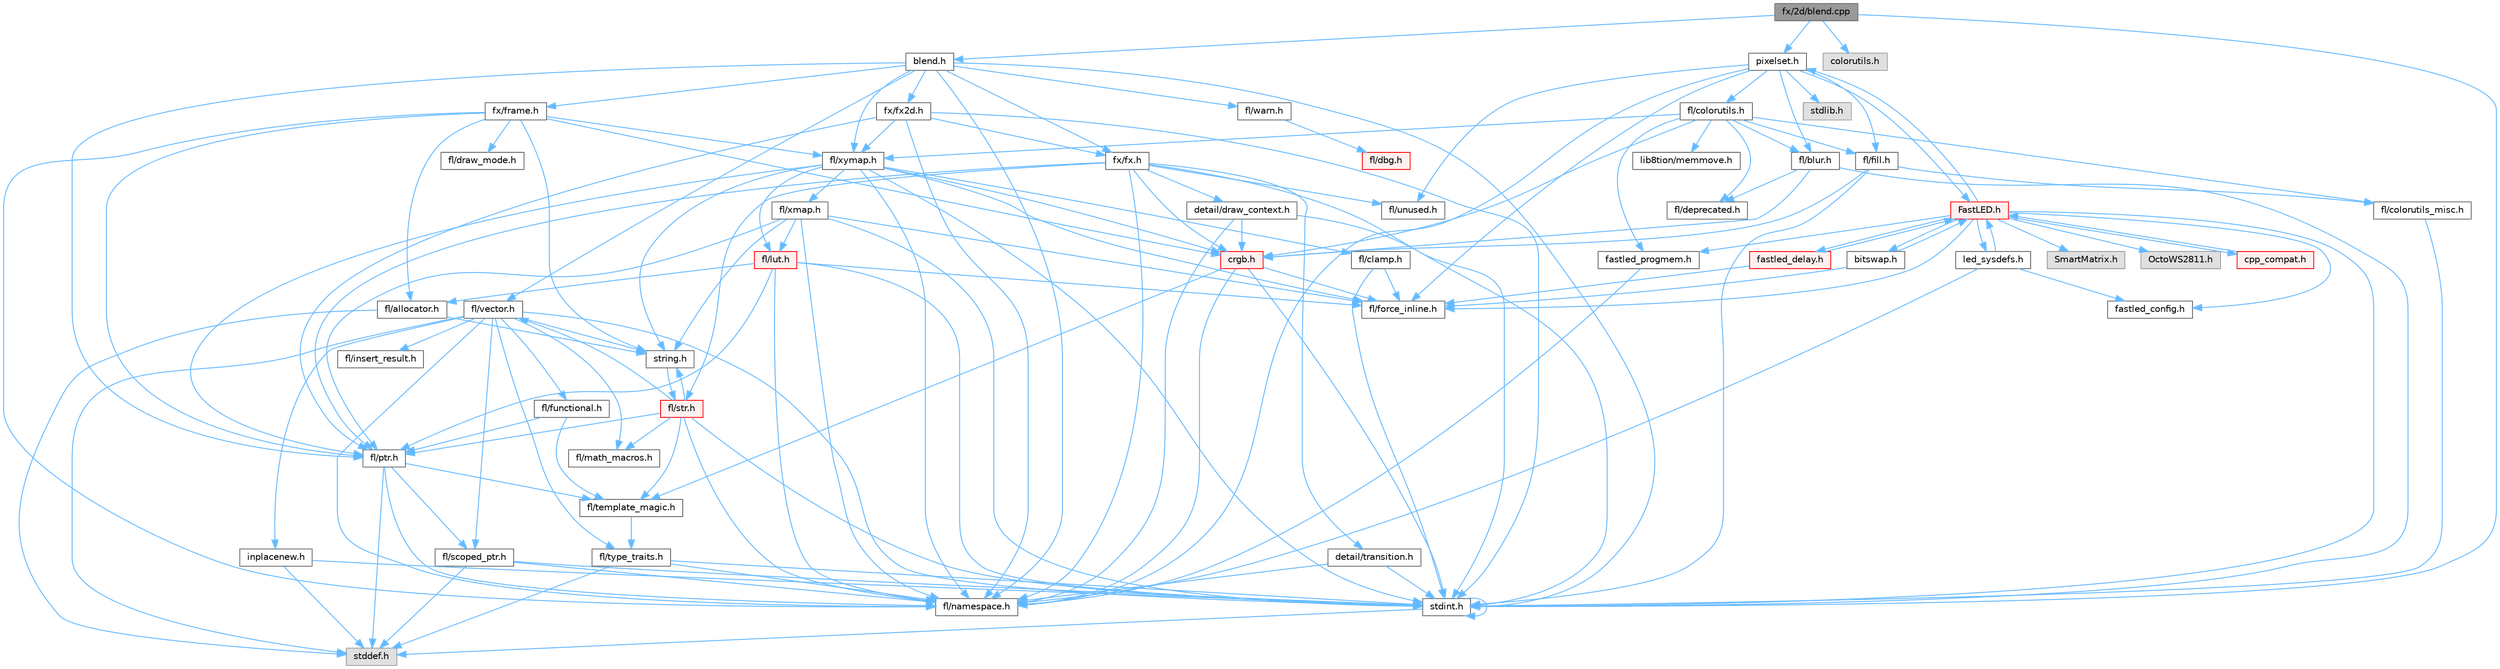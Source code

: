 digraph "fx/2d/blend.cpp"
{
 // INTERACTIVE_SVG=YES
 // LATEX_PDF_SIZE
  bgcolor="transparent";
  edge [fontname=Helvetica,fontsize=10,labelfontname=Helvetica,labelfontsize=10];
  node [fontname=Helvetica,fontsize=10,shape=box,height=0.2,width=0.4];
  Node1 [id="Node000001",label="fx/2d/blend.cpp",height=0.2,width=0.4,color="gray40", fillcolor="grey60", style="filled", fontcolor="black",tooltip=" "];
  Node1 -> Node2 [id="edge1_Node000001_Node000002",color="steelblue1",style="solid",tooltip=" "];
  Node2 [id="Node000002",label="blend.h",height=0.2,width=0.4,color="grey40", fillcolor="white", style="filled",URL="$d8/d4e/blend_8h.html",tooltip=" "];
  Node2 -> Node3 [id="edge2_Node000002_Node000003",color="steelblue1",style="solid",tooltip=" "];
  Node3 [id="Node000003",label="stdint.h",height=0.2,width=0.4,color="grey40", fillcolor="white", style="filled",URL="$df/dd8/stdint_8h.html",tooltip=" "];
  Node3 -> Node4 [id="edge3_Node000003_Node000004",color="steelblue1",style="solid",tooltip=" "];
  Node4 [id="Node000004",label="stddef.h",height=0.2,width=0.4,color="grey60", fillcolor="#E0E0E0", style="filled",tooltip=" "];
  Node3 -> Node3 [id="edge4_Node000003_Node000003",color="steelblue1",style="solid",tooltip=" "];
  Node2 -> Node5 [id="edge5_Node000002_Node000005",color="steelblue1",style="solid",tooltip=" "];
  Node5 [id="Node000005",label="fl/namespace.h",height=0.2,width=0.4,color="grey40", fillcolor="white", style="filled",URL="$df/d2a/namespace_8h.html",tooltip="Implements the FastLED namespace macros."];
  Node2 -> Node6 [id="edge6_Node000002_Node000006",color="steelblue1",style="solid",tooltip=" "];
  Node6 [id="Node000006",label="fl/ptr.h",height=0.2,width=0.4,color="grey40", fillcolor="white", style="filled",URL="$dd/d98/ptr_8h.html",tooltip=" "];
  Node6 -> Node4 [id="edge7_Node000006_Node000004",color="steelblue1",style="solid",tooltip=" "];
  Node6 -> Node5 [id="edge8_Node000006_Node000005",color="steelblue1",style="solid",tooltip=" "];
  Node6 -> Node7 [id="edge9_Node000006_Node000007",color="steelblue1",style="solid",tooltip=" "];
  Node7 [id="Node000007",label="fl/scoped_ptr.h",height=0.2,width=0.4,color="grey40", fillcolor="white", style="filled",URL="$d0/d44/scoped__ptr_8h.html",tooltip=" "];
  Node7 -> Node4 [id="edge10_Node000007_Node000004",color="steelblue1",style="solid",tooltip=" "];
  Node7 -> Node3 [id="edge11_Node000007_Node000003",color="steelblue1",style="solid",tooltip=" "];
  Node7 -> Node5 [id="edge12_Node000007_Node000005",color="steelblue1",style="solid",tooltip=" "];
  Node6 -> Node8 [id="edge13_Node000006_Node000008",color="steelblue1",style="solid",tooltip=" "];
  Node8 [id="Node000008",label="fl/template_magic.h",height=0.2,width=0.4,color="grey40", fillcolor="white", style="filled",URL="$d8/d0c/template__magic_8h.html",tooltip=" "];
  Node8 -> Node9 [id="edge14_Node000008_Node000009",color="steelblue1",style="solid",tooltip=" "];
  Node9 [id="Node000009",label="fl/type_traits.h",height=0.2,width=0.4,color="grey40", fillcolor="white", style="filled",URL="$df/d63/type__traits_8h.html",tooltip=" "];
  Node9 -> Node4 [id="edge15_Node000009_Node000004",color="steelblue1",style="solid",tooltip=" "];
  Node9 -> Node3 [id="edge16_Node000009_Node000003",color="steelblue1",style="solid",tooltip=" "];
  Node9 -> Node5 [id="edge17_Node000009_Node000005",color="steelblue1",style="solid",tooltip=" "];
  Node2 -> Node10 [id="edge18_Node000002_Node000010",color="steelblue1",style="solid",tooltip=" "];
  Node10 [id="Node000010",label="fl/vector.h",height=0.2,width=0.4,color="grey40", fillcolor="white", style="filled",URL="$d6/d68/vector_8h.html",tooltip=" "];
  Node10 -> Node4 [id="edge19_Node000010_Node000004",color="steelblue1",style="solid",tooltip=" "];
  Node10 -> Node3 [id="edge20_Node000010_Node000003",color="steelblue1",style="solid",tooltip=" "];
  Node10 -> Node11 [id="edge21_Node000010_Node000011",color="steelblue1",style="solid",tooltip=" "];
  Node11 [id="Node000011",label="string.h",height=0.2,width=0.4,color="grey40", fillcolor="white", style="filled",URL="$da/d66/string_8h.html",tooltip=" "];
  Node11 -> Node12 [id="edge22_Node000011_Node000012",color="steelblue1",style="solid",tooltip=" "];
  Node12 [id="Node000012",label="fl/str.h",height=0.2,width=0.4,color="red", fillcolor="#FFF0F0", style="filled",URL="$d1/d93/str_8h.html",tooltip=" "];
  Node12 -> Node3 [id="edge23_Node000012_Node000003",color="steelblue1",style="solid",tooltip=" "];
  Node12 -> Node11 [id="edge24_Node000012_Node000011",color="steelblue1",style="solid",tooltip=" "];
  Node12 -> Node18 [id="edge25_Node000012_Node000018",color="steelblue1",style="solid",tooltip=" "];
  Node18 [id="Node000018",label="fl/math_macros.h",height=0.2,width=0.4,color="grey40", fillcolor="white", style="filled",URL="$d8/db8/math__macros_8h.html",tooltip=" "];
  Node12 -> Node5 [id="edge26_Node000012_Node000005",color="steelblue1",style="solid",tooltip=" "];
  Node12 -> Node6 [id="edge27_Node000012_Node000006",color="steelblue1",style="solid",tooltip=" "];
  Node12 -> Node8 [id="edge28_Node000012_Node000008",color="steelblue1",style="solid",tooltip=" "];
  Node12 -> Node10 [id="edge29_Node000012_Node000010",color="steelblue1",style="solid",tooltip=" "];
  Node10 -> Node19 [id="edge30_Node000010_Node000019",color="steelblue1",style="solid",tooltip=" "];
  Node19 [id="Node000019",label="fl/functional.h",height=0.2,width=0.4,color="grey40", fillcolor="white", style="filled",URL="$d8/dea/functional_8h.html",tooltip=" "];
  Node19 -> Node6 [id="edge31_Node000019_Node000006",color="steelblue1",style="solid",tooltip=" "];
  Node19 -> Node8 [id="edge32_Node000019_Node000008",color="steelblue1",style="solid",tooltip=" "];
  Node10 -> Node20 [id="edge33_Node000010_Node000020",color="steelblue1",style="solid",tooltip=" "];
  Node20 [id="Node000020",label="fl/insert_result.h",height=0.2,width=0.4,color="grey40", fillcolor="white", style="filled",URL="$d1/d22/insert__result_8h.html",tooltip=" "];
  Node10 -> Node18 [id="edge34_Node000010_Node000018",color="steelblue1",style="solid",tooltip=" "];
  Node10 -> Node5 [id="edge35_Node000010_Node000005",color="steelblue1",style="solid",tooltip=" "];
  Node10 -> Node7 [id="edge36_Node000010_Node000007",color="steelblue1",style="solid",tooltip=" "];
  Node10 -> Node9 [id="edge37_Node000010_Node000009",color="steelblue1",style="solid",tooltip=" "];
  Node10 -> Node21 [id="edge38_Node000010_Node000021",color="steelblue1",style="solid",tooltip=" "];
  Node21 [id="Node000021",label="inplacenew.h",height=0.2,width=0.4,color="grey40", fillcolor="white", style="filled",URL="$db/d36/inplacenew_8h.html",tooltip=" "];
  Node21 -> Node4 [id="edge39_Node000021_Node000004",color="steelblue1",style="solid",tooltip=" "];
  Node21 -> Node3 [id="edge40_Node000021_Node000003",color="steelblue1",style="solid",tooltip=" "];
  Node2 -> Node22 [id="edge41_Node000002_Node000022",color="steelblue1",style="solid",tooltip=" "];
  Node22 [id="Node000022",label="fl/warn.h",height=0.2,width=0.4,color="grey40", fillcolor="white", style="filled",URL="$de/d77/warn_8h.html",tooltip=" "];
  Node22 -> Node23 [id="edge42_Node000022_Node000023",color="steelblue1",style="solid",tooltip=" "];
  Node23 [id="Node000023",label="fl/dbg.h",height=0.2,width=0.4,color="red", fillcolor="#FFF0F0", style="filled",URL="$d6/d01/dbg_8h.html",tooltip=" "];
  Node2 -> Node29 [id="edge43_Node000002_Node000029",color="steelblue1",style="solid",tooltip=" "];
  Node29 [id="Node000029",label="fl/xymap.h",height=0.2,width=0.4,color="grey40", fillcolor="white", style="filled",URL="$da/d61/xymap_8h.html",tooltip=" "];
  Node29 -> Node3 [id="edge44_Node000029_Node000003",color="steelblue1",style="solid",tooltip=" "];
  Node29 -> Node11 [id="edge45_Node000029_Node000011",color="steelblue1",style="solid",tooltip=" "];
  Node29 -> Node25 [id="edge46_Node000029_Node000025",color="steelblue1",style="solid",tooltip=" "];
  Node25 [id="Node000025",label="crgb.h",height=0.2,width=0.4,color="red", fillcolor="#FFF0F0", style="filled",URL="$db/dd1/crgb_8h.html",tooltip="Defines the red, green, and blue (RGB) pixel struct."];
  Node25 -> Node3 [id="edge47_Node000025_Node000003",color="steelblue1",style="solid",tooltip=" "];
  Node25 -> Node5 [id="edge48_Node000025_Node000005",color="steelblue1",style="solid",tooltip=" "];
  Node25 -> Node16 [id="edge49_Node000025_Node000016",color="steelblue1",style="solid",tooltip=" "];
  Node16 [id="Node000016",label="fl/force_inline.h",height=0.2,width=0.4,color="grey40", fillcolor="white", style="filled",URL="$d4/d64/force__inline_8h.html",tooltip=" "];
  Node25 -> Node8 [id="edge50_Node000025_Node000008",color="steelblue1",style="solid",tooltip=" "];
  Node29 -> Node15 [id="edge51_Node000029_Node000015",color="steelblue1",style="solid",tooltip=" "];
  Node15 [id="Node000015",label="fl/clamp.h",height=0.2,width=0.4,color="grey40", fillcolor="white", style="filled",URL="$d6/dd3/clamp_8h.html",tooltip=" "];
  Node15 -> Node3 [id="edge52_Node000015_Node000003",color="steelblue1",style="solid",tooltip=" "];
  Node15 -> Node16 [id="edge53_Node000015_Node000016",color="steelblue1",style="solid",tooltip=" "];
  Node29 -> Node16 [id="edge54_Node000029_Node000016",color="steelblue1",style="solid",tooltip=" "];
  Node29 -> Node30 [id="edge55_Node000029_Node000030",color="steelblue1",style="solid",tooltip=" "];
  Node30 [id="Node000030",label="fl/lut.h",height=0.2,width=0.4,color="red", fillcolor="#FFF0F0", style="filled",URL="$db/d54/lut_8h.html",tooltip=" "];
  Node30 -> Node31 [id="edge56_Node000030_Node000031",color="steelblue1",style="solid",tooltip=" "];
  Node31 [id="Node000031",label="fl/allocator.h",height=0.2,width=0.4,color="grey40", fillcolor="white", style="filled",URL="$da/da9/allocator_8h.html",tooltip=" "];
  Node31 -> Node4 [id="edge57_Node000031_Node000004",color="steelblue1",style="solid",tooltip=" "];
  Node31 -> Node11 [id="edge58_Node000031_Node000011",color="steelblue1",style="solid",tooltip=" "];
  Node30 -> Node16 [id="edge59_Node000030_Node000016",color="steelblue1",style="solid",tooltip=" "];
  Node30 -> Node6 [id="edge60_Node000030_Node000006",color="steelblue1",style="solid",tooltip=" "];
  Node30 -> Node3 [id="edge61_Node000030_Node000003",color="steelblue1",style="solid",tooltip=" "];
  Node30 -> Node5 [id="edge62_Node000030_Node000005",color="steelblue1",style="solid",tooltip=" "];
  Node29 -> Node5 [id="edge63_Node000029_Node000005",color="steelblue1",style="solid",tooltip=" "];
  Node29 -> Node6 [id="edge64_Node000029_Node000006",color="steelblue1",style="solid",tooltip=" "];
  Node29 -> Node32 [id="edge65_Node000029_Node000032",color="steelblue1",style="solid",tooltip=" "];
  Node32 [id="Node000032",label="fl/xmap.h",height=0.2,width=0.4,color="grey40", fillcolor="white", style="filled",URL="$dd/dcc/xmap_8h.html",tooltip=" "];
  Node32 -> Node3 [id="edge66_Node000032_Node000003",color="steelblue1",style="solid",tooltip=" "];
  Node32 -> Node11 [id="edge67_Node000032_Node000011",color="steelblue1",style="solid",tooltip=" "];
  Node32 -> Node16 [id="edge68_Node000032_Node000016",color="steelblue1",style="solid",tooltip=" "];
  Node32 -> Node30 [id="edge69_Node000032_Node000030",color="steelblue1",style="solid",tooltip=" "];
  Node32 -> Node6 [id="edge70_Node000032_Node000006",color="steelblue1",style="solid",tooltip=" "];
  Node32 -> Node5 [id="edge71_Node000032_Node000005",color="steelblue1",style="solid",tooltip=" "];
  Node2 -> Node33 [id="edge72_Node000002_Node000033",color="steelblue1",style="solid",tooltip=" "];
  Node33 [id="Node000033",label="fx/frame.h",height=0.2,width=0.4,color="grey40", fillcolor="white", style="filled",URL="$df/d7d/frame_8h.html",tooltip=" "];
  Node33 -> Node11 [id="edge73_Node000033_Node000011",color="steelblue1",style="solid",tooltip=" "];
  Node33 -> Node25 [id="edge74_Node000033_Node000025",color="steelblue1",style="solid",tooltip=" "];
  Node33 -> Node5 [id="edge75_Node000033_Node000005",color="steelblue1",style="solid",tooltip=" "];
  Node33 -> Node6 [id="edge76_Node000033_Node000006",color="steelblue1",style="solid",tooltip=" "];
  Node33 -> Node29 [id="edge77_Node000033_Node000029",color="steelblue1",style="solid",tooltip=" "];
  Node33 -> Node31 [id="edge78_Node000033_Node000031",color="steelblue1",style="solid",tooltip=" "];
  Node33 -> Node34 [id="edge79_Node000033_Node000034",color="steelblue1",style="solid",tooltip=" "];
  Node34 [id="Node000034",label="fl/draw_mode.h",height=0.2,width=0.4,color="grey40", fillcolor="white", style="filled",URL="$d9/d35/draw__mode_8h.html",tooltip=" "];
  Node2 -> Node35 [id="edge80_Node000002_Node000035",color="steelblue1",style="solid",tooltip=" "];
  Node35 [id="Node000035",label="fx/fx.h",height=0.2,width=0.4,color="grey40", fillcolor="white", style="filled",URL="$df/d44/src_2fx_2fx_8h.html",tooltip=" "];
  Node35 -> Node3 [id="edge81_Node000035_Node000003",color="steelblue1",style="solid",tooltip=" "];
  Node35 -> Node25 [id="edge82_Node000035_Node000025",color="steelblue1",style="solid",tooltip=" "];
  Node35 -> Node36 [id="edge83_Node000035_Node000036",color="steelblue1",style="solid",tooltip=" "];
  Node36 [id="Node000036",label="detail/draw_context.h",height=0.2,width=0.4,color="grey40", fillcolor="white", style="filled",URL="$db/ded/draw__context_8h.html",tooltip=" "];
  Node36 -> Node25 [id="edge84_Node000036_Node000025",color="steelblue1",style="solid",tooltip=" "];
  Node36 -> Node5 [id="edge85_Node000036_Node000005",color="steelblue1",style="solid",tooltip=" "];
  Node36 -> Node3 [id="edge86_Node000036_Node000003",color="steelblue1",style="solid",tooltip=" "];
  Node35 -> Node37 [id="edge87_Node000035_Node000037",color="steelblue1",style="solid",tooltip=" "];
  Node37 [id="Node000037",label="detail/transition.h",height=0.2,width=0.4,color="grey40", fillcolor="white", style="filled",URL="$d7/df7/transition_8h.html",tooltip=" "];
  Node37 -> Node5 [id="edge88_Node000037_Node000005",color="steelblue1",style="solid",tooltip=" "];
  Node37 -> Node3 [id="edge89_Node000037_Node000003",color="steelblue1",style="solid",tooltip=" "];
  Node35 -> Node5 [id="edge90_Node000035_Node000005",color="steelblue1",style="solid",tooltip=" "];
  Node35 -> Node6 [id="edge91_Node000035_Node000006",color="steelblue1",style="solid",tooltip=" "];
  Node35 -> Node12 [id="edge92_Node000035_Node000012",color="steelblue1",style="solid",tooltip=" "];
  Node35 -> Node38 [id="edge93_Node000035_Node000038",color="steelblue1",style="solid",tooltip=" "];
  Node38 [id="Node000038",label="fl/unused.h",height=0.2,width=0.4,color="grey40", fillcolor="white", style="filled",URL="$d8/d4b/unused_8h.html",tooltip=" "];
  Node2 -> Node39 [id="edge94_Node000002_Node000039",color="steelblue1",style="solid",tooltip=" "];
  Node39 [id="Node000039",label="fx/fx2d.h",height=0.2,width=0.4,color="grey40", fillcolor="white", style="filled",URL="$d9/d43/fx2d_8h.html",tooltip=" "];
  Node39 -> Node3 [id="edge95_Node000039_Node000003",color="steelblue1",style="solid",tooltip=" "];
  Node39 -> Node5 [id="edge96_Node000039_Node000005",color="steelblue1",style="solid",tooltip=" "];
  Node39 -> Node6 [id="edge97_Node000039_Node000006",color="steelblue1",style="solid",tooltip=" "];
  Node39 -> Node29 [id="edge98_Node000039_Node000029",color="steelblue1",style="solid",tooltip=" "];
  Node39 -> Node35 [id="edge99_Node000039_Node000035",color="steelblue1",style="solid",tooltip=" "];
  Node1 -> Node40 [id="edge100_Node000001_Node000040",color="steelblue1",style="solid",tooltip=" "];
  Node40 [id="Node000040",label="colorutils.h",height=0.2,width=0.4,color="grey60", fillcolor="#E0E0E0", style="filled",tooltip=" "];
  Node1 -> Node41 [id="edge101_Node000001_Node000041",color="steelblue1",style="solid",tooltip=" "];
  Node41 [id="Node000041",label="pixelset.h",height=0.2,width=0.4,color="grey40", fillcolor="white", style="filled",URL="$d4/d46/pixelset_8h.html",tooltip="Declares classes for managing logical groups of LEDs."];
  Node41 -> Node16 [id="edge102_Node000041_Node000016",color="steelblue1",style="solid",tooltip=" "];
  Node41 -> Node5 [id="edge103_Node000041_Node000005",color="steelblue1",style="solid",tooltip=" "];
  Node41 -> Node38 [id="edge104_Node000041_Node000038",color="steelblue1",style="solid",tooltip=" "];
  Node41 -> Node42 [id="edge105_Node000041_Node000042",color="steelblue1",style="solid",tooltip=" "];
  Node42 [id="Node000042",label="fl/colorutils.h",height=0.2,width=0.4,color="grey40", fillcolor="white", style="filled",URL="$d7/df9/fl_2colorutils_8h.html",tooltip="Utility functions for color fill, palettes, blending, and more."];
  Node42 -> Node25 [id="edge106_Node000042_Node000025",color="steelblue1",style="solid",tooltip=" "];
  Node42 -> Node43 [id="edge107_Node000042_Node000043",color="steelblue1",style="solid",tooltip=" "];
  Node43 [id="Node000043",label="fastled_progmem.h",height=0.2,width=0.4,color="grey40", fillcolor="white", style="filled",URL="$df/dab/fastled__progmem_8h.html",tooltip="Wrapper definitions to allow seamless use of PROGMEM in environments that have it."];
  Node43 -> Node5 [id="edge108_Node000043_Node000005",color="steelblue1",style="solid",tooltip=" "];
  Node42 -> Node44 [id="edge109_Node000042_Node000044",color="steelblue1",style="solid",tooltip=" "];
  Node44 [id="Node000044",label="fl/blur.h",height=0.2,width=0.4,color="grey40", fillcolor="white", style="filled",URL="$d4/df5/blur_8h.html",tooltip=" "];
  Node44 -> Node3 [id="edge110_Node000044_Node000003",color="steelblue1",style="solid",tooltip=" "];
  Node44 -> Node25 [id="edge111_Node000044_Node000025",color="steelblue1",style="solid",tooltip=" "];
  Node44 -> Node45 [id="edge112_Node000044_Node000045",color="steelblue1",style="solid",tooltip=" "];
  Node45 [id="Node000045",label="fl/deprecated.h",height=0.2,width=0.4,color="grey40", fillcolor="white", style="filled",URL="$d4/dce/deprecated_8h.html",tooltip=" "];
  Node42 -> Node46 [id="edge113_Node000042_Node000046",color="steelblue1",style="solid",tooltip=" "];
  Node46 [id="Node000046",label="fl/colorutils_misc.h",height=0.2,width=0.4,color="grey40", fillcolor="white", style="filled",URL="$dd/db2/colorutils__misc_8h.html",tooltip=" "];
  Node46 -> Node3 [id="edge114_Node000046_Node000003",color="steelblue1",style="solid",tooltip=" "];
  Node42 -> Node45 [id="edge115_Node000042_Node000045",color="steelblue1",style="solid",tooltip=" "];
  Node42 -> Node47 [id="edge116_Node000042_Node000047",color="steelblue1",style="solid",tooltip=" "];
  Node47 [id="Node000047",label="fl/fill.h",height=0.2,width=0.4,color="grey40", fillcolor="white", style="filled",URL="$d2/d78/fill_8h.html",tooltip=" "];
  Node47 -> Node25 [id="edge117_Node000047_Node000025",color="steelblue1",style="solid",tooltip=" "];
  Node47 -> Node46 [id="edge118_Node000047_Node000046",color="steelblue1",style="solid",tooltip=" "];
  Node47 -> Node3 [id="edge119_Node000047_Node000003",color="steelblue1",style="solid",tooltip=" "];
  Node42 -> Node29 [id="edge120_Node000042_Node000029",color="steelblue1",style="solid",tooltip=" "];
  Node42 -> Node48 [id="edge121_Node000042_Node000048",color="steelblue1",style="solid",tooltip=" "];
  Node48 [id="Node000048",label="lib8tion/memmove.h",height=0.2,width=0.4,color="grey40", fillcolor="white", style="filled",URL="$d9/d72/memmove_8h.html",tooltip=" "];
  Node41 -> Node47 [id="edge122_Node000041_Node000047",color="steelblue1",style="solid",tooltip=" "];
  Node41 -> Node44 [id="edge123_Node000041_Node000044",color="steelblue1",style="solid",tooltip=" "];
  Node41 -> Node49 [id="edge124_Node000041_Node000049",color="steelblue1",style="solid",tooltip=" "];
  Node49 [id="Node000049",label="FastLED.h",height=0.2,width=0.4,color="red", fillcolor="#FFF0F0", style="filled",URL="$db/d97/_fast_l_e_d_8h.html",tooltip="central include file for FastLED, defines the CFastLED class/object"];
  Node49 -> Node3 [id="edge125_Node000049_Node000003",color="steelblue1",style="solid",tooltip=" "];
  Node49 -> Node50 [id="edge126_Node000049_Node000050",color="steelblue1",style="solid",tooltip=" "];
  Node50 [id="Node000050",label="SmartMatrix.h",height=0.2,width=0.4,color="grey60", fillcolor="#E0E0E0", style="filled",tooltip=" "];
  Node49 -> Node51 [id="edge127_Node000049_Node000051",color="steelblue1",style="solid",tooltip=" "];
  Node51 [id="Node000051",label="OctoWS2811.h",height=0.2,width=0.4,color="grey60", fillcolor="#E0E0E0", style="filled",tooltip=" "];
  Node49 -> Node16 [id="edge128_Node000049_Node000016",color="steelblue1",style="solid",tooltip=" "];
  Node49 -> Node52 [id="edge129_Node000049_Node000052",color="steelblue1",style="solid",tooltip=" "];
  Node52 [id="Node000052",label="cpp_compat.h",height=0.2,width=0.4,color="red", fillcolor="#FFF0F0", style="filled",URL="$d9/d13/cpp__compat_8h.html",tooltip="Compatibility functions based on C++ version."];
  Node52 -> Node49 [id="edge130_Node000052_Node000049",color="steelblue1",style="solid",tooltip=" "];
  Node49 -> Node54 [id="edge131_Node000049_Node000054",color="steelblue1",style="solid",tooltip=" "];
  Node54 [id="Node000054",label="fastled_config.h",height=0.2,width=0.4,color="grey40", fillcolor="white", style="filled",URL="$d5/d11/fastled__config_8h.html",tooltip="Contains definitions that can be used to configure FastLED at compile time."];
  Node49 -> Node55 [id="edge132_Node000049_Node000055",color="steelblue1",style="solid",tooltip=" "];
  Node55 [id="Node000055",label="led_sysdefs.h",height=0.2,width=0.4,color="grey40", fillcolor="white", style="filled",URL="$d9/d3e/led__sysdefs_8h.html",tooltip="Determines which platform system definitions to include."];
  Node55 -> Node49 [id="edge133_Node000055_Node000049",color="steelblue1",style="solid",tooltip=" "];
  Node55 -> Node54 [id="edge134_Node000055_Node000054",color="steelblue1",style="solid",tooltip=" "];
  Node55 -> Node5 [id="edge135_Node000055_Node000005",color="steelblue1",style="solid",tooltip=" "];
  Node49 -> Node56 [id="edge136_Node000049_Node000056",color="steelblue1",style="solid",tooltip=" "];
  Node56 [id="Node000056",label="fastled_delay.h",height=0.2,width=0.4,color="red", fillcolor="#FFF0F0", style="filled",URL="$d0/da8/fastled__delay_8h.html",tooltip="Utility functions and classes for managing delay cycles."];
  Node56 -> Node49 [id="edge137_Node000056_Node000049",color="steelblue1",style="solid",tooltip=" "];
  Node56 -> Node16 [id="edge138_Node000056_Node000016",color="steelblue1",style="solid",tooltip=" "];
  Node49 -> Node58 [id="edge139_Node000049_Node000058",color="steelblue1",style="solid",tooltip=" "];
  Node58 [id="Node000058",label="bitswap.h",height=0.2,width=0.4,color="grey40", fillcolor="white", style="filled",URL="$de/ded/bitswap_8h.html",tooltip="Functions for doing a rotation of bits/bytes used by parallel output."];
  Node58 -> Node49 [id="edge140_Node000058_Node000049",color="steelblue1",style="solid",tooltip=" "];
  Node58 -> Node16 [id="edge141_Node000058_Node000016",color="steelblue1",style="solid",tooltip=" "];
  Node49 -> Node43 [id="edge142_Node000049_Node000043",color="steelblue1",style="solid",tooltip=" "];
  Node49 -> Node41 [id="edge143_Node000049_Node000041",color="steelblue1",style="solid",tooltip=" "];
  Node41 -> Node102 [id="edge144_Node000041_Node000102",color="steelblue1",style="solid",tooltip=" "];
  Node102 [id="Node000102",label="stdlib.h",height=0.2,width=0.4,color="grey60", fillcolor="#E0E0E0", style="filled",tooltip=" "];
  Node1 -> Node3 [id="edge145_Node000001_Node000003",color="steelblue1",style="solid",tooltip=" "];
}
